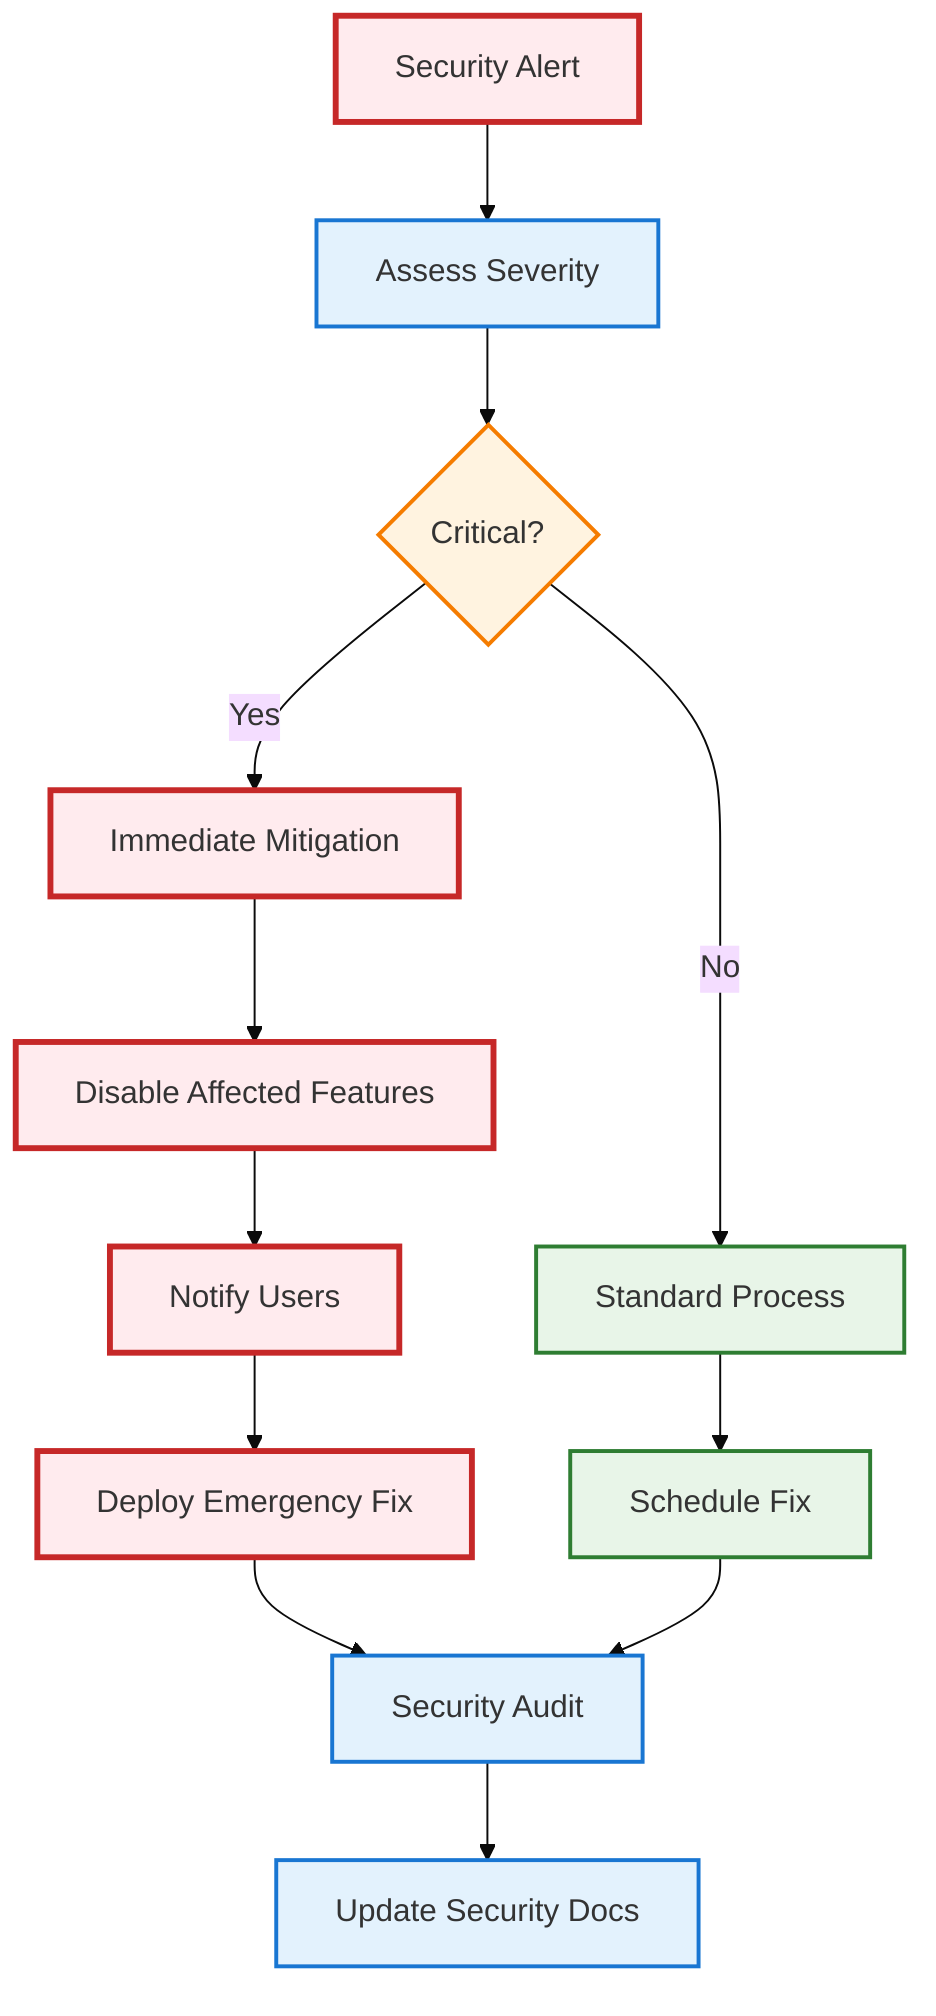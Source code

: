 ---
config:
  theme: base
  accessibility:
    enabled: true
    ariaDescribedBy: "security-incident-response-desc"
    ariaLabelledBy: "security-incident-response-title"
---

%%{init: {"accessibility": {"enabled": true, "ariaDescribedBy": "security-incident-response-desc", "ariaLabelledBy": "security-incident-response-title", "ariaDescription": "Security incident response workflow flowchart showing the process from security alert through severity assessment, critical vs standard response paths, mitigation actions, user notification, emergency fixes, security audits, and documentation updates"}}}%%

flowchart TD
    A[Security Alert] --> B[Assess Severity]
    B --> C{Critical?}
    C -->|Yes| D[Immediate Mitigation]
    C -->|No| E[Standard Process]
    D --> F[Disable Affected Features]
    F --> G[Notify Users]
    G --> H[Deploy Emergency Fix]
    E --> I[Schedule Fix]
    H --> J[Security Audit]
    I --> J
    J --> K[Update Security Docs]

    classDef critical fill:#ffebee,stroke:#c62828,stroke-width:3px
    classDef normal fill:#e8f5e8,stroke:#2e7d32,stroke-width:2px
    classDef process fill:#e3f2fd,stroke:#1976d2,stroke-width:2px
    classDef decision fill:#fff3e0,stroke:#f57c00,stroke-width:2px

    class A,D,F,G,H critical
    class E,I normal
    class B,J,K process
    class C decision